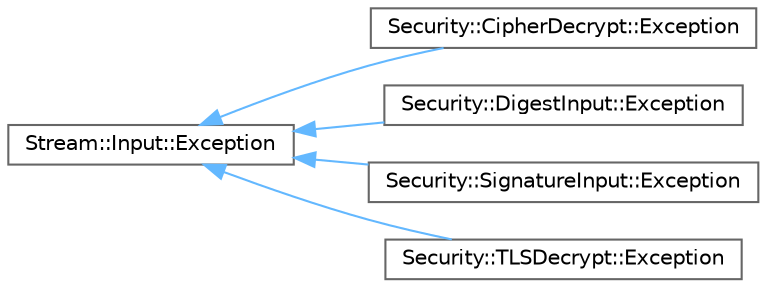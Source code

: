 digraph "Graphical Class Hierarchy"
{
 // LATEX_PDF_SIZE
  bgcolor="transparent";
  edge [fontname=Helvetica,fontsize=10,labelfontname=Helvetica,labelfontsize=10];
  node [fontname=Helvetica,fontsize=10,shape=box,height=0.2,width=0.4];
  rankdir="LR";
  Node0 [label="Stream::Input::Exception",height=0.2,width=0.4,color="grey40", fillcolor="white", style="filled",URL="/tmp/build/x64/Release/Stream/tag.xml$d2/d85/structStream_1_1Input_1_1Exception.html",tooltip=" "];
  Node0 -> Node1 [dir="back",color="steelblue1",style="solid"];
  Node1 [label="Security::CipherDecrypt::Exception",height=0.2,width=0.4,color="grey40", fillcolor="white", style="filled",URL="$d2/d43/structSecurity_1_1CipherDecrypt_1_1Exception.html",tooltip=" "];
  Node0 -> Node2 [dir="back",color="steelblue1",style="solid"];
  Node2 [label="Security::DigestInput::Exception",height=0.2,width=0.4,color="grey40", fillcolor="white", style="filled",URL="$dd/d76/structSecurity_1_1DigestInput_1_1Exception.html",tooltip=" "];
  Node0 -> Node3 [dir="back",color="steelblue1",style="solid"];
  Node3 [label="Security::SignatureInput::Exception",height=0.2,width=0.4,color="grey40", fillcolor="white", style="filled",URL="$df/d05/structSecurity_1_1SignatureInput_1_1Exception.html",tooltip=" "];
  Node0 -> Node4 [dir="back",color="steelblue1",style="solid"];
  Node4 [label="Security::TLSDecrypt::Exception",height=0.2,width=0.4,color="grey40", fillcolor="white", style="filled",URL="$d6/d44/structSecurity_1_1TLSDecrypt_1_1Exception.html",tooltip=" "];
}
